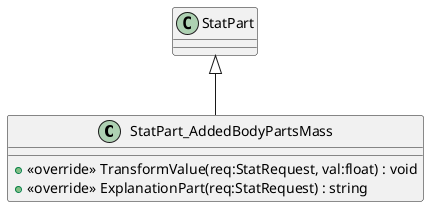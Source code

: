 @startuml
class StatPart_AddedBodyPartsMass {
    + <<override>> TransformValue(req:StatRequest, val:float) : void
    + <<override>> ExplanationPart(req:StatRequest) : string
}
StatPart <|-- StatPart_AddedBodyPartsMass
@enduml
